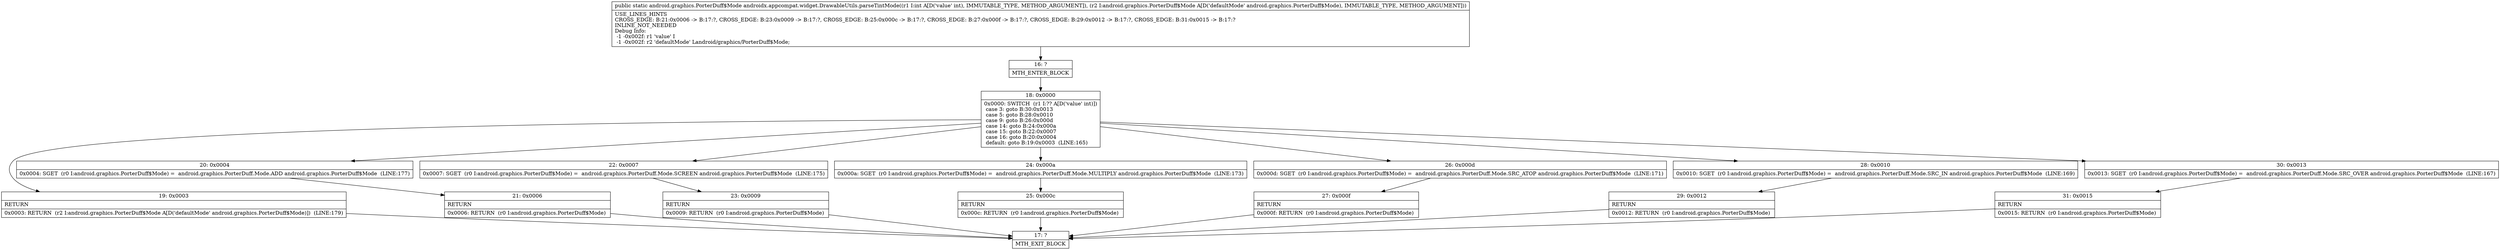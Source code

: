 digraph "CFG forandroidx.appcompat.widget.DrawableUtils.parseTintMode(ILandroid\/graphics\/PorterDuff$Mode;)Landroid\/graphics\/PorterDuff$Mode;" {
Node_16 [shape=record,label="{16\:\ ?|MTH_ENTER_BLOCK\l}"];
Node_18 [shape=record,label="{18\:\ 0x0000|0x0000: SWITCH  (r1 I:?? A[D('value' int)])\l case 3: goto B:30:0x0013\l case 5: goto B:28:0x0010\l case 9: goto B:26:0x000d\l case 14: goto B:24:0x000a\l case 15: goto B:22:0x0007\l case 16: goto B:20:0x0004\l default: goto B:19:0x0003  (LINE:165)\l}"];
Node_19 [shape=record,label="{19\:\ 0x0003|RETURN\l|0x0003: RETURN  (r2 I:android.graphics.PorterDuff$Mode A[D('defaultMode' android.graphics.PorterDuff$Mode)])  (LINE:179)\l}"];
Node_17 [shape=record,label="{17\:\ ?|MTH_EXIT_BLOCK\l}"];
Node_20 [shape=record,label="{20\:\ 0x0004|0x0004: SGET  (r0 I:android.graphics.PorterDuff$Mode) =  android.graphics.PorterDuff.Mode.ADD android.graphics.PorterDuff$Mode  (LINE:177)\l}"];
Node_21 [shape=record,label="{21\:\ 0x0006|RETURN\l|0x0006: RETURN  (r0 I:android.graphics.PorterDuff$Mode) \l}"];
Node_22 [shape=record,label="{22\:\ 0x0007|0x0007: SGET  (r0 I:android.graphics.PorterDuff$Mode) =  android.graphics.PorterDuff.Mode.SCREEN android.graphics.PorterDuff$Mode  (LINE:175)\l}"];
Node_23 [shape=record,label="{23\:\ 0x0009|RETURN\l|0x0009: RETURN  (r0 I:android.graphics.PorterDuff$Mode) \l}"];
Node_24 [shape=record,label="{24\:\ 0x000a|0x000a: SGET  (r0 I:android.graphics.PorterDuff$Mode) =  android.graphics.PorterDuff.Mode.MULTIPLY android.graphics.PorterDuff$Mode  (LINE:173)\l}"];
Node_25 [shape=record,label="{25\:\ 0x000c|RETURN\l|0x000c: RETURN  (r0 I:android.graphics.PorterDuff$Mode) \l}"];
Node_26 [shape=record,label="{26\:\ 0x000d|0x000d: SGET  (r0 I:android.graphics.PorterDuff$Mode) =  android.graphics.PorterDuff.Mode.SRC_ATOP android.graphics.PorterDuff$Mode  (LINE:171)\l}"];
Node_27 [shape=record,label="{27\:\ 0x000f|RETURN\l|0x000f: RETURN  (r0 I:android.graphics.PorterDuff$Mode) \l}"];
Node_28 [shape=record,label="{28\:\ 0x0010|0x0010: SGET  (r0 I:android.graphics.PorterDuff$Mode) =  android.graphics.PorterDuff.Mode.SRC_IN android.graphics.PorterDuff$Mode  (LINE:169)\l}"];
Node_29 [shape=record,label="{29\:\ 0x0012|RETURN\l|0x0012: RETURN  (r0 I:android.graphics.PorterDuff$Mode) \l}"];
Node_30 [shape=record,label="{30\:\ 0x0013|0x0013: SGET  (r0 I:android.graphics.PorterDuff$Mode) =  android.graphics.PorterDuff.Mode.SRC_OVER android.graphics.PorterDuff$Mode  (LINE:167)\l}"];
Node_31 [shape=record,label="{31\:\ 0x0015|RETURN\l|0x0015: RETURN  (r0 I:android.graphics.PorterDuff$Mode) \l}"];
MethodNode[shape=record,label="{public static android.graphics.PorterDuff$Mode androidx.appcompat.widget.DrawableUtils.parseTintMode((r1 I:int A[D('value' int), IMMUTABLE_TYPE, METHOD_ARGUMENT]), (r2 I:android.graphics.PorterDuff$Mode A[D('defaultMode' android.graphics.PorterDuff$Mode), IMMUTABLE_TYPE, METHOD_ARGUMENT]))  | USE_LINES_HINTS\lCROSS_EDGE: B:21:0x0006 \-\> B:17:?, CROSS_EDGE: B:23:0x0009 \-\> B:17:?, CROSS_EDGE: B:25:0x000c \-\> B:17:?, CROSS_EDGE: B:27:0x000f \-\> B:17:?, CROSS_EDGE: B:29:0x0012 \-\> B:17:?, CROSS_EDGE: B:31:0x0015 \-\> B:17:?\lINLINE_NOT_NEEDED\lDebug Info:\l  \-1 \-0x002f: r1 'value' I\l  \-1 \-0x002f: r2 'defaultMode' Landroid\/graphics\/PorterDuff$Mode;\l}"];
MethodNode -> Node_16;Node_16 -> Node_18;
Node_18 -> Node_19;
Node_18 -> Node_20;
Node_18 -> Node_22;
Node_18 -> Node_24;
Node_18 -> Node_26;
Node_18 -> Node_28;
Node_18 -> Node_30;
Node_19 -> Node_17;
Node_20 -> Node_21;
Node_21 -> Node_17;
Node_22 -> Node_23;
Node_23 -> Node_17;
Node_24 -> Node_25;
Node_25 -> Node_17;
Node_26 -> Node_27;
Node_27 -> Node_17;
Node_28 -> Node_29;
Node_29 -> Node_17;
Node_30 -> Node_31;
Node_31 -> Node_17;
}

